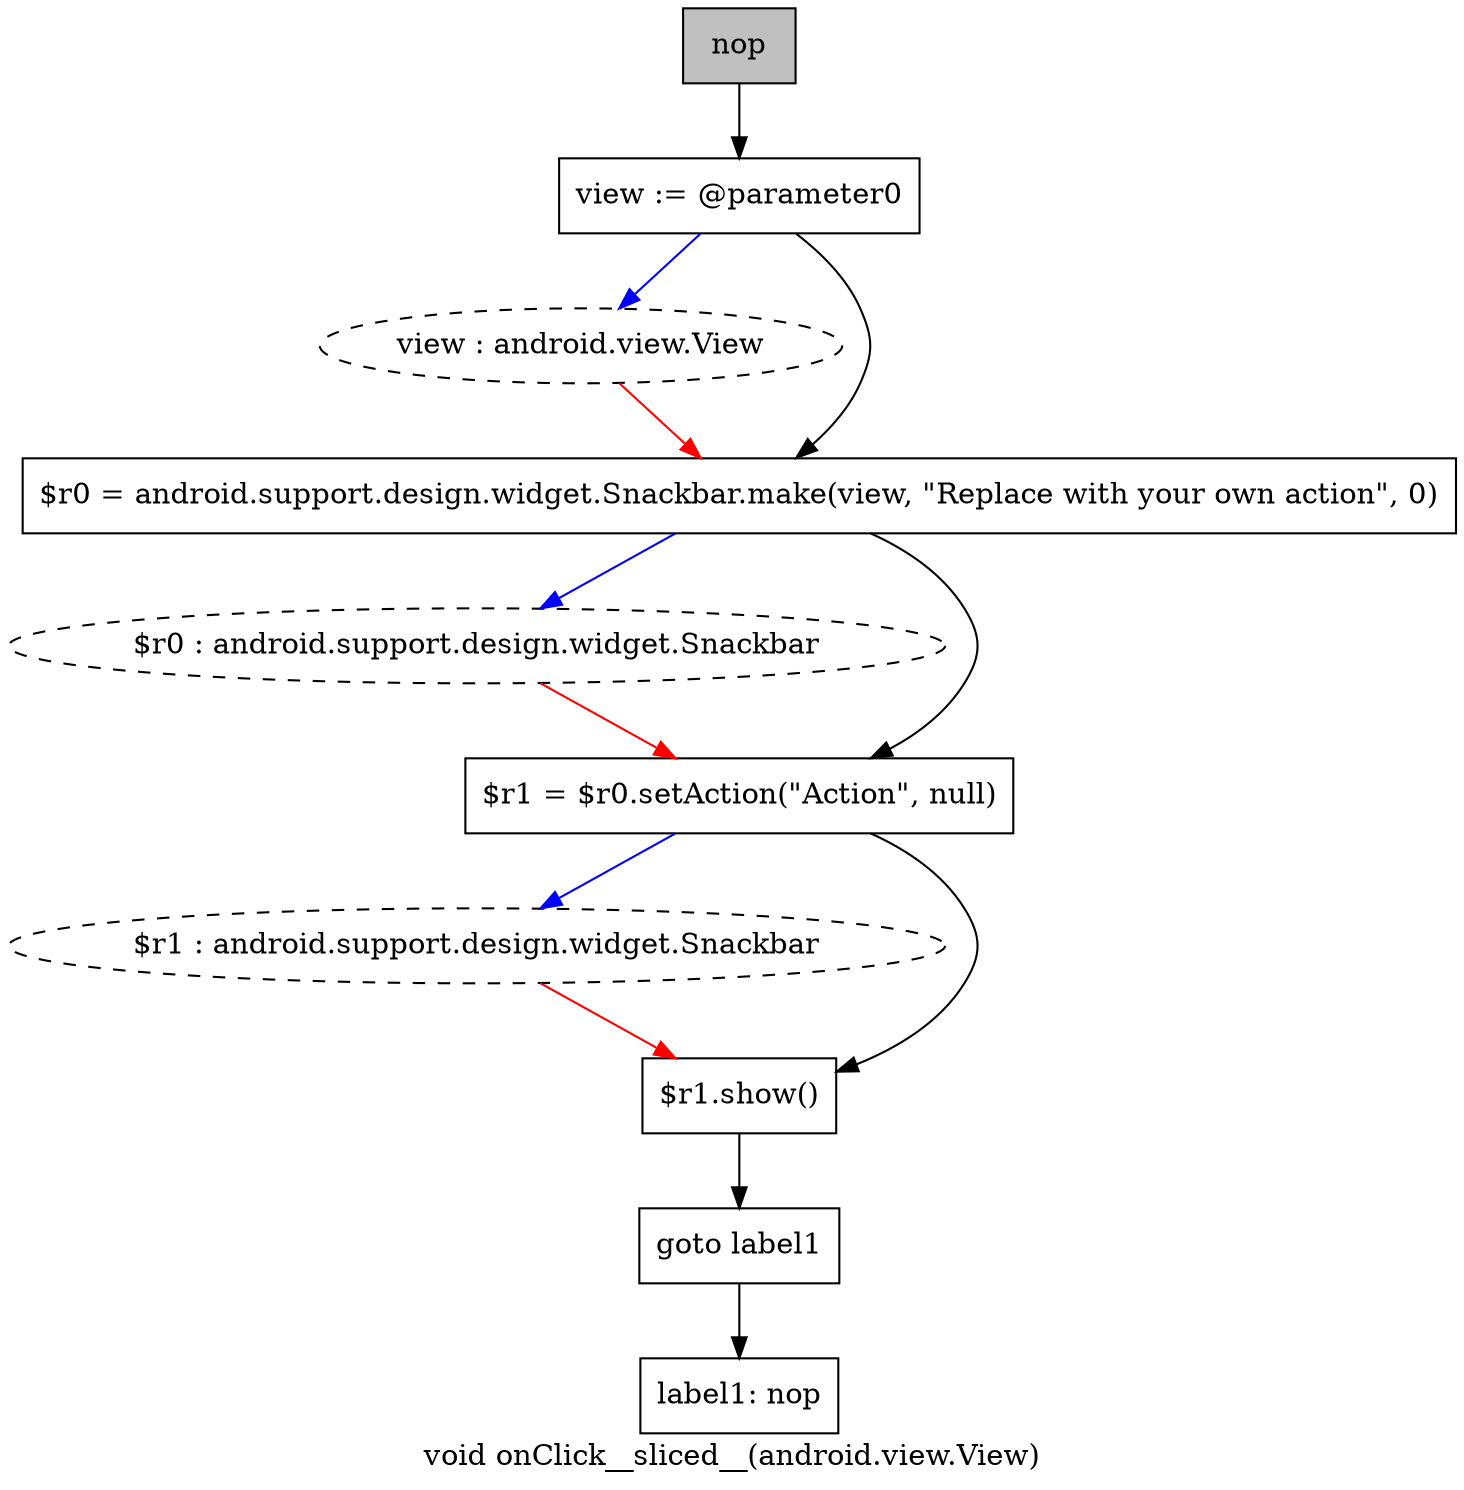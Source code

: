 digraph "void onClick__sliced__(android.view.View)" {
    label="void onClick__sliced__(android.view.View)";
    node [shape=box];
    "7" [style=dashed,shape=ellipse,label="view : android.view.View",];
    "8" [style=dashed,shape=ellipse,label="$r0 : android.support.design.widget.Snackbar",];
    "9" [style=dashed,shape=ellipse,label="$r1 : android.support.design.widget.Snackbar",];
    "0" [style=filled,fillcolor=gray,label="nop",];
    "1" [label="view := @parameter0",];
    "0"->"1";
    "2" [label="$r0 = android.support.design.widget.Snackbar.make(view, \"Replace with your own action\", 0)",];
    "1"->"2";
    "1"->"7" [color=blue,];
    "3" [label="$r1 = $r0.setAction(\"Action\", null)",];
    "2"->"3";
    "2"->"8" [color=blue,];
    "4" [label="$r1.show()",];
    "3"->"4";
    "3"->"9" [color=blue,];
    "5" [label="goto label1",];
    "4"->"5";
    "6" [label="label1: nop",];
    "5"->"6";
    "7"->"2" [color=red,];
    "8"->"3" [color=red,];
    "9"->"4" [color=red,];
}
